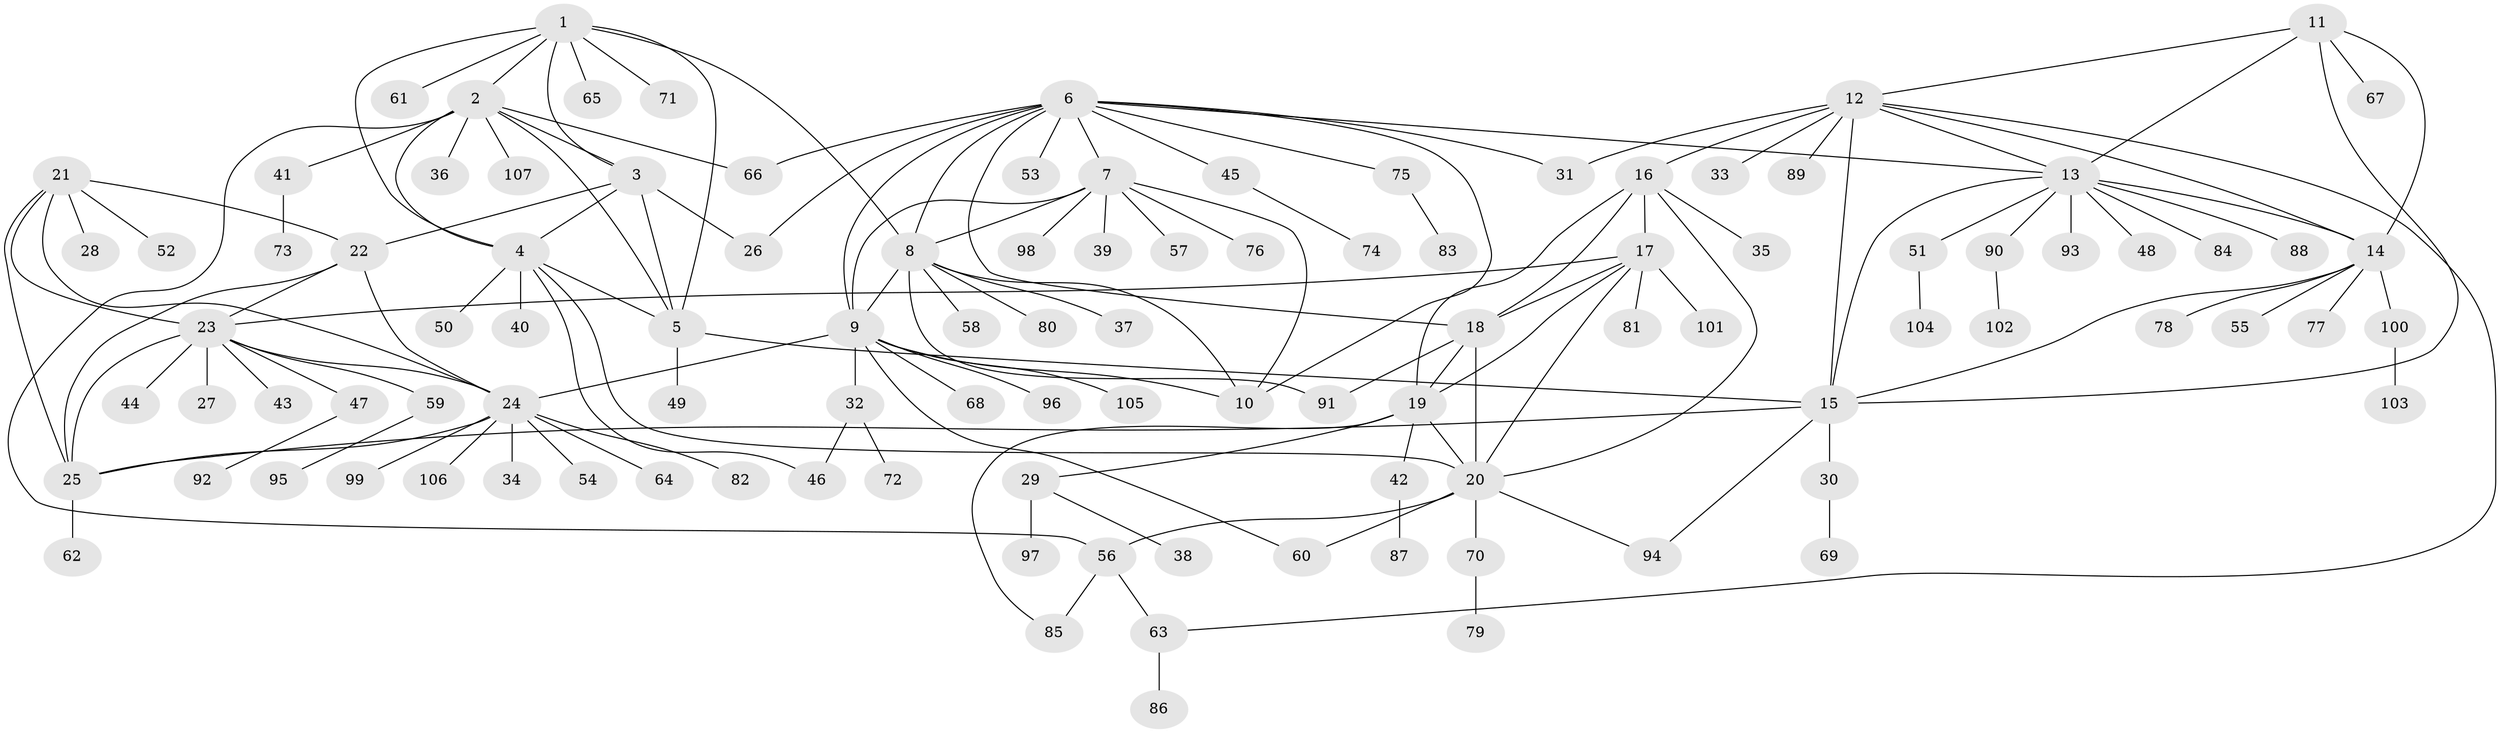 // Generated by graph-tools (version 1.1) at 2025/50/03/09/25 03:50:41]
// undirected, 107 vertices, 152 edges
graph export_dot {
graph [start="1"]
  node [color=gray90,style=filled];
  1;
  2;
  3;
  4;
  5;
  6;
  7;
  8;
  9;
  10;
  11;
  12;
  13;
  14;
  15;
  16;
  17;
  18;
  19;
  20;
  21;
  22;
  23;
  24;
  25;
  26;
  27;
  28;
  29;
  30;
  31;
  32;
  33;
  34;
  35;
  36;
  37;
  38;
  39;
  40;
  41;
  42;
  43;
  44;
  45;
  46;
  47;
  48;
  49;
  50;
  51;
  52;
  53;
  54;
  55;
  56;
  57;
  58;
  59;
  60;
  61;
  62;
  63;
  64;
  65;
  66;
  67;
  68;
  69;
  70;
  71;
  72;
  73;
  74;
  75;
  76;
  77;
  78;
  79;
  80;
  81;
  82;
  83;
  84;
  85;
  86;
  87;
  88;
  89;
  90;
  91;
  92;
  93;
  94;
  95;
  96;
  97;
  98;
  99;
  100;
  101;
  102;
  103;
  104;
  105;
  106;
  107;
  1 -- 2;
  1 -- 3;
  1 -- 4;
  1 -- 5;
  1 -- 8;
  1 -- 61;
  1 -- 65;
  1 -- 71;
  2 -- 3;
  2 -- 4;
  2 -- 5;
  2 -- 36;
  2 -- 41;
  2 -- 56;
  2 -- 66;
  2 -- 107;
  3 -- 4;
  3 -- 5;
  3 -- 22;
  3 -- 26;
  4 -- 5;
  4 -- 20;
  4 -- 40;
  4 -- 46;
  4 -- 50;
  5 -- 15;
  5 -- 49;
  6 -- 7;
  6 -- 8;
  6 -- 9;
  6 -- 10;
  6 -- 13;
  6 -- 18;
  6 -- 26;
  6 -- 31;
  6 -- 45;
  6 -- 53;
  6 -- 66;
  6 -- 75;
  7 -- 8;
  7 -- 9;
  7 -- 10;
  7 -- 39;
  7 -- 57;
  7 -- 76;
  7 -- 98;
  8 -- 9;
  8 -- 10;
  8 -- 37;
  8 -- 58;
  8 -- 80;
  8 -- 91;
  9 -- 10;
  9 -- 24;
  9 -- 32;
  9 -- 60;
  9 -- 68;
  9 -- 96;
  9 -- 105;
  11 -- 12;
  11 -- 13;
  11 -- 14;
  11 -- 15;
  11 -- 67;
  12 -- 13;
  12 -- 14;
  12 -- 15;
  12 -- 16;
  12 -- 31;
  12 -- 33;
  12 -- 63;
  12 -- 89;
  13 -- 14;
  13 -- 15;
  13 -- 48;
  13 -- 51;
  13 -- 84;
  13 -- 88;
  13 -- 90;
  13 -- 93;
  14 -- 15;
  14 -- 55;
  14 -- 77;
  14 -- 78;
  14 -- 100;
  15 -- 25;
  15 -- 30;
  15 -- 94;
  16 -- 17;
  16 -- 18;
  16 -- 19;
  16 -- 20;
  16 -- 35;
  17 -- 18;
  17 -- 19;
  17 -- 20;
  17 -- 23;
  17 -- 81;
  17 -- 101;
  18 -- 19;
  18 -- 20;
  18 -- 91;
  19 -- 20;
  19 -- 29;
  19 -- 42;
  19 -- 85;
  20 -- 56;
  20 -- 60;
  20 -- 70;
  20 -- 94;
  21 -- 22;
  21 -- 23;
  21 -- 24;
  21 -- 25;
  21 -- 28;
  21 -- 52;
  22 -- 23;
  22 -- 24;
  22 -- 25;
  23 -- 24;
  23 -- 25;
  23 -- 27;
  23 -- 43;
  23 -- 44;
  23 -- 47;
  23 -- 59;
  24 -- 25;
  24 -- 34;
  24 -- 54;
  24 -- 64;
  24 -- 82;
  24 -- 99;
  24 -- 106;
  25 -- 62;
  29 -- 38;
  29 -- 97;
  30 -- 69;
  32 -- 46;
  32 -- 72;
  41 -- 73;
  42 -- 87;
  45 -- 74;
  47 -- 92;
  51 -- 104;
  56 -- 63;
  56 -- 85;
  59 -- 95;
  63 -- 86;
  70 -- 79;
  75 -- 83;
  90 -- 102;
  100 -- 103;
}
